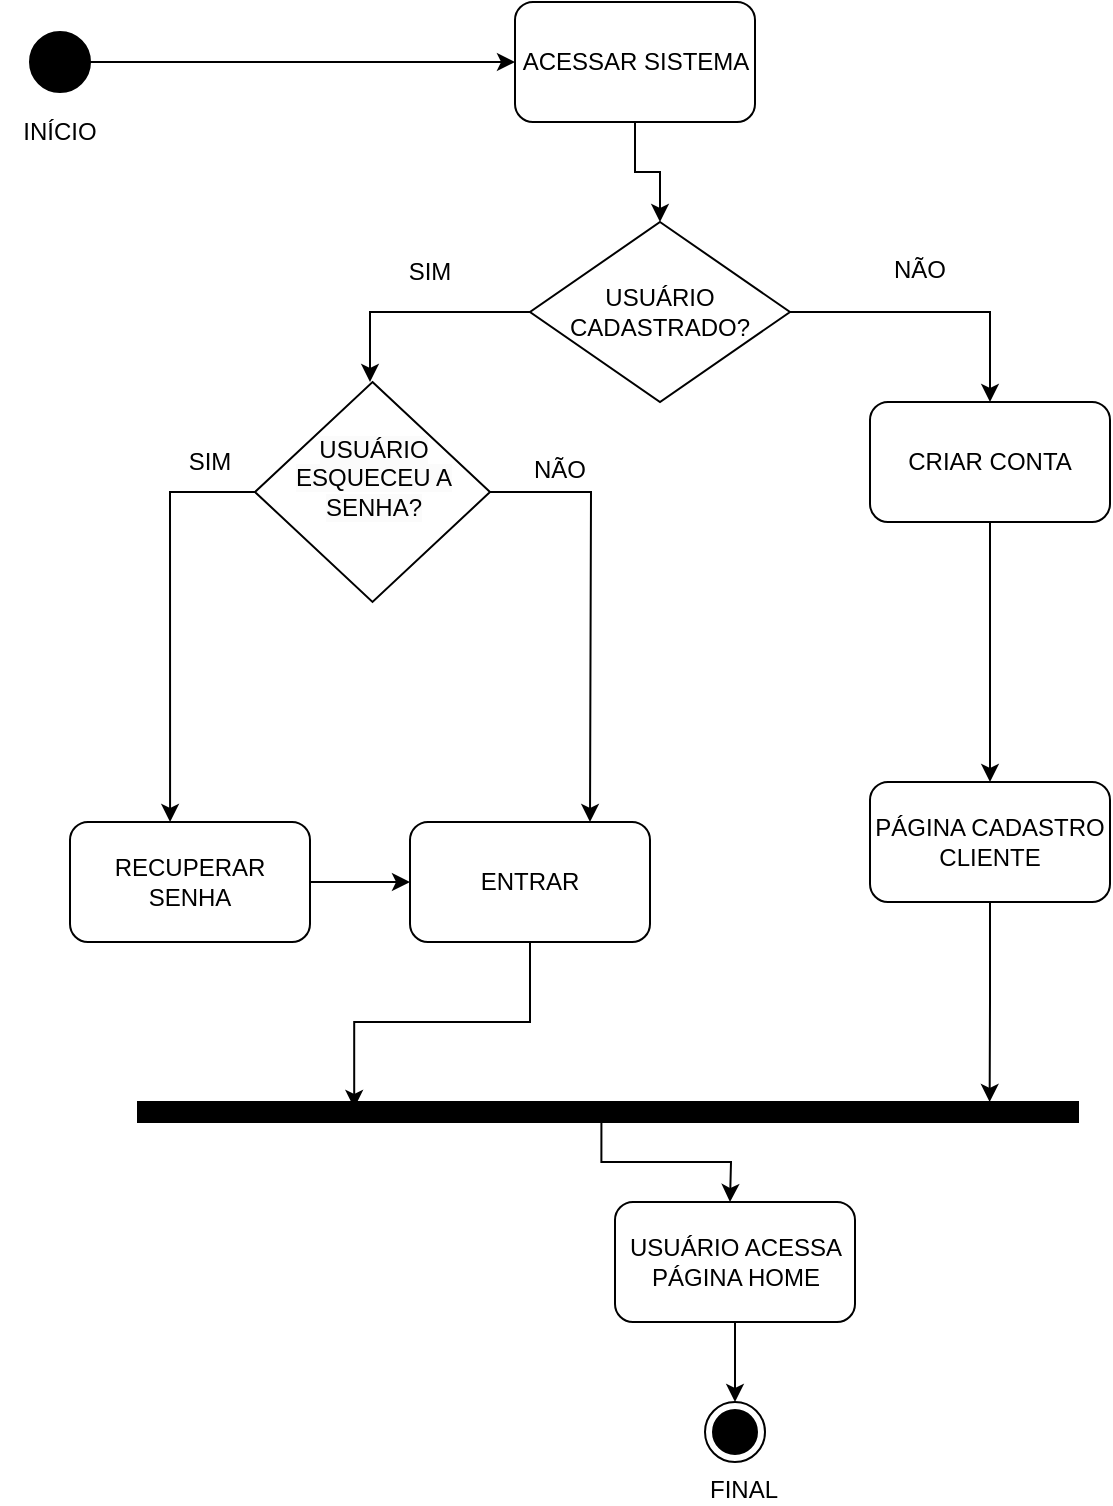 <mxfile version="22.0.4" type="google">
  <diagram name="Página-1" id="8rzo6csGEk0--IzWBMQr">
    <mxGraphModel grid="1" page="1" gridSize="10" guides="1" tooltips="1" connect="1" arrows="1" fold="1" pageScale="1" pageWidth="827" pageHeight="1169" math="0" shadow="0">
      <root>
        <mxCell id="0" />
        <mxCell id="1" parent="0" />
        <mxCell id="svCO1p63RPko5Ax2G_RM-22" style="edgeStyle=orthogonalEdgeStyle;rounded=0;orthogonalLoop=1;jettySize=auto;html=1;exitX=1;exitY=0.5;exitDx=0;exitDy=0;entryX=0;entryY=0.5;entryDx=0;entryDy=0;" edge="1" parent="1" source="svCO1p63RPko5Ax2G_RM-1" target="svCO1p63RPko5Ax2G_RM-8">
          <mxGeometry relative="1" as="geometry" />
        </mxCell>
        <mxCell id="svCO1p63RPko5Ax2G_RM-1" value="iani" style="ellipse;fillColor=strokeColor;html=1;" vertex="1" parent="1">
          <mxGeometry x="70" y="95" width="30" height="30" as="geometry" />
        </mxCell>
        <mxCell id="svCO1p63RPko5Ax2G_RM-2" value="INÍCIO" style="text;html=1;strokeColor=none;fillColor=none;align=center;verticalAlign=middle;whiteSpace=wrap;rounded=0;" vertex="1" parent="1">
          <mxGeometry x="55" y="130" width="60" height="30" as="geometry" />
        </mxCell>
        <mxCell id="svCO1p63RPko5Ax2G_RM-21" style="edgeStyle=orthogonalEdgeStyle;rounded=0;orthogonalLoop=1;jettySize=auto;html=1;exitX=0.5;exitY=1;exitDx=0;exitDy=0;entryX=0.3;entryY=0.77;entryDx=0;entryDy=0;entryPerimeter=0;" edge="1" parent="1" source="svCO1p63RPko5Ax2G_RM-3" target="svCO1p63RPko5Ax2G_RM-7">
          <mxGeometry relative="1" as="geometry">
            <mxPoint x="310" y="670" as="targetPoint" />
          </mxGeometry>
        </mxCell>
        <mxCell id="svCO1p63RPko5Ax2G_RM-3" value="ENTRAR" style="rounded=1;whiteSpace=wrap;html=1;" vertex="1" parent="1">
          <mxGeometry x="260" y="490" width="120" height="60" as="geometry" />
        </mxCell>
        <mxCell id="svCO1p63RPko5Ax2G_RM-13" style="edgeStyle=orthogonalEdgeStyle;rounded=0;orthogonalLoop=1;jettySize=auto;html=1;exitX=0;exitY=0.5;exitDx=0;exitDy=0;entryX=0.5;entryY=0;entryDx=0;entryDy=0;" edge="1" parent="1" source="svCO1p63RPko5Ax2G_RM-4">
          <mxGeometry relative="1" as="geometry">
            <mxPoint x="240" y="270" as="targetPoint" />
            <Array as="points">
              <mxPoint x="240" y="245" />
              <mxPoint x="240" y="330" />
            </Array>
          </mxGeometry>
        </mxCell>
        <mxCell id="svCO1p63RPko5Ax2G_RM-18" style="edgeStyle=orthogonalEdgeStyle;rounded=0;orthogonalLoop=1;jettySize=auto;html=1;exitX=1;exitY=0.5;exitDx=0;exitDy=0;entryX=0.5;entryY=0;entryDx=0;entryDy=0;" edge="1" parent="1" source="svCO1p63RPko5Ax2G_RM-4" target="svCO1p63RPko5Ax2G_RM-17">
          <mxGeometry relative="1" as="geometry" />
        </mxCell>
        <mxCell id="svCO1p63RPko5Ax2G_RM-4" value="USUÁRIO CADASTRADO?" style="rhombus;whiteSpace=wrap;html=1;" vertex="1" parent="1">
          <mxGeometry x="320" y="190" width="130" height="90" as="geometry" />
        </mxCell>
        <mxCell id="svCO1p63RPko5Ax2G_RM-6" value="" style="ellipse;html=1;shape=endState;fillColor=strokeColor;" vertex="1" parent="1">
          <mxGeometry x="407.5" y="780" width="30" height="30" as="geometry" />
        </mxCell>
        <mxCell id="svCO1p63RPko5Ax2G_RM-7" value="" style="html=1;points=[];perimeter=orthogonalPerimeter;fillColor=strokeColor;rotation=90;" vertex="1" parent="1">
          <mxGeometry x="354" y="400" width="10" height="470" as="geometry" />
        </mxCell>
        <mxCell id="svCO1p63RPko5Ax2G_RM-11" style="edgeStyle=orthogonalEdgeStyle;rounded=0;orthogonalLoop=1;jettySize=auto;html=1;exitX=0.5;exitY=1;exitDx=0;exitDy=0;entryX=0.5;entryY=0;entryDx=0;entryDy=0;" edge="1" parent="1" source="svCO1p63RPko5Ax2G_RM-8" target="svCO1p63RPko5Ax2G_RM-4">
          <mxGeometry relative="1" as="geometry" />
        </mxCell>
        <mxCell id="svCO1p63RPko5Ax2G_RM-8" value="ACESSAR SISTEMA" style="rounded=1;whiteSpace=wrap;html=1;" vertex="1" parent="1">
          <mxGeometry x="312.5" y="80" width="120" height="60" as="geometry" />
        </mxCell>
        <mxCell id="svCO1p63RPko5Ax2G_RM-32" style="edgeStyle=orthogonalEdgeStyle;rounded=0;orthogonalLoop=1;jettySize=auto;html=1;exitX=1;exitY=0.5;exitDx=0;exitDy=0;" edge="1" parent="1" source="svCO1p63RPko5Ax2G_RM-9">
          <mxGeometry relative="1" as="geometry">
            <mxPoint x="330" y="325" as="sourcePoint" />
            <mxPoint x="350" y="490" as="targetPoint" />
          </mxGeometry>
        </mxCell>
        <mxCell id="svCO1p63RPko5Ax2G_RM-9" value="&#xa;&lt;span style=&quot;color: rgb(0, 0, 0); font-family: Helvetica; font-size: 12px; font-style: normal; font-variant-ligatures: normal; font-variant-caps: normal; font-weight: 400; letter-spacing: normal; orphans: 2; text-align: center; text-indent: 0px; text-transform: none; widows: 2; word-spacing: 0px; -webkit-text-stroke-width: 0px; background-color: rgb(251, 251, 251); text-decoration-thickness: initial; text-decoration-style: initial; text-decoration-color: initial; float: none; display: inline !important;&quot;&gt;USUÁRIO ESQUECEU A SENHA?&lt;/span&gt;&#xa;&#xa;" style="rhombus;whiteSpace=wrap;html=1;" vertex="1" parent="1">
          <mxGeometry x="182.5" y="270" width="117.5" height="110" as="geometry" />
        </mxCell>
        <mxCell id="svCO1p63RPko5Ax2G_RM-42" style="edgeStyle=orthogonalEdgeStyle;rounded=0;orthogonalLoop=1;jettySize=auto;html=1;exitX=1;exitY=0.5;exitDx=0;exitDy=0;entryX=0;entryY=0.5;entryDx=0;entryDy=0;" edge="1" parent="1" source="svCO1p63RPko5Ax2G_RM-10" target="svCO1p63RPko5Ax2G_RM-3">
          <mxGeometry relative="1" as="geometry" />
        </mxCell>
        <mxCell id="svCO1p63RPko5Ax2G_RM-10" value="RECUPERAR SENHA" style="rounded=1;whiteSpace=wrap;html=1;" vertex="1" parent="1">
          <mxGeometry x="90" y="490" width="120" height="60" as="geometry" />
        </mxCell>
        <mxCell id="svCO1p63RPko5Ax2G_RM-12" value="SIM" style="text;html=1;strokeColor=none;fillColor=none;align=center;verticalAlign=middle;whiteSpace=wrap;rounded=0;" vertex="1" parent="1">
          <mxGeometry x="240" y="200" width="60" height="30" as="geometry" />
        </mxCell>
        <mxCell id="svCO1p63RPko5Ax2G_RM-25" style="edgeStyle=orthogonalEdgeStyle;rounded=0;orthogonalLoop=1;jettySize=auto;html=1;exitX=0.5;exitY=1;exitDx=0;exitDy=0;entryX=0.5;entryY=0;entryDx=0;entryDy=0;" edge="1" parent="1" source="svCO1p63RPko5Ax2G_RM-15" target="svCO1p63RPko5Ax2G_RM-6">
          <mxGeometry relative="1" as="geometry" />
        </mxCell>
        <mxCell id="svCO1p63RPko5Ax2G_RM-15" value="USUÁRIO ACESSA PÁGINA HOME" style="rounded=1;whiteSpace=wrap;html=1;" vertex="1" parent="1">
          <mxGeometry x="362.5" y="680" width="120" height="60" as="geometry" />
        </mxCell>
        <mxCell id="svCO1p63RPko5Ax2G_RM-16" value="PÁGINA CADASTRO CLIENTE" style="rounded=1;whiteSpace=wrap;html=1;" vertex="1" parent="1">
          <mxGeometry x="490" y="470" width="120" height="60" as="geometry" />
        </mxCell>
        <mxCell id="svCO1p63RPko5Ax2G_RM-20" style="edgeStyle=orthogonalEdgeStyle;rounded=0;orthogonalLoop=1;jettySize=auto;html=1;exitX=0.5;exitY=1;exitDx=0;exitDy=0;entryX=0.5;entryY=0;entryDx=0;entryDy=0;" edge="1" parent="1" source="svCO1p63RPko5Ax2G_RM-17" target="svCO1p63RPko5Ax2G_RM-16">
          <mxGeometry relative="1" as="geometry" />
        </mxCell>
        <mxCell id="svCO1p63RPko5Ax2G_RM-17" value="CRIAR CONTA" style="rounded=1;whiteSpace=wrap;html=1;" vertex="1" parent="1">
          <mxGeometry x="490" y="280" width="120" height="60" as="geometry" />
        </mxCell>
        <mxCell id="svCO1p63RPko5Ax2G_RM-19" value="&lt;div style=&quot;text-align: center;&quot;&gt;&lt;span style=&quot;background-color: initial;&quot;&gt;NÃO&lt;/span&gt;&lt;/div&gt;" style="text;whiteSpace=wrap;html=1;" vertex="1" parent="1">
          <mxGeometry x="500" y="200" width="30" height="20" as="geometry" />
        </mxCell>
        <mxCell id="svCO1p63RPko5Ax2G_RM-24" style="edgeStyle=orthogonalEdgeStyle;rounded=0;orthogonalLoop=1;jettySize=auto;html=1;exitX=0.5;exitY=1;exitDx=0;exitDy=0;entryX=0;entryY=0.094;entryDx=0;entryDy=0;entryPerimeter=0;" edge="1" parent="1" source="svCO1p63RPko5Ax2G_RM-16" target="svCO1p63RPko5Ax2G_RM-7">
          <mxGeometry relative="1" as="geometry">
            <mxPoint x="550" y="590" as="targetPoint" />
          </mxGeometry>
        </mxCell>
        <mxCell id="svCO1p63RPko5Ax2G_RM-26" value="&lt;div style=&quot;text-align: center;&quot;&gt;&lt;span style=&quot;background-color: initial;&quot;&gt;FINAL&lt;/span&gt;&lt;/div&gt;" style="text;whiteSpace=wrap;html=1;" vertex="1" parent="1">
          <mxGeometry x="407.5" y="810" width="30" height="20" as="geometry" />
        </mxCell>
        <mxCell id="svCO1p63RPko5Ax2G_RM-27" style="edgeStyle=orthogonalEdgeStyle;rounded=0;orthogonalLoop=1;jettySize=auto;html=1;exitX=1.05;exitY=0.507;exitDx=0;exitDy=0;exitPerimeter=0;" edge="1" parent="1" source="svCO1p63RPko5Ax2G_RM-7">
          <mxGeometry relative="1" as="geometry">
            <mxPoint x="446" y="255" as="sourcePoint" />
            <mxPoint x="420" y="680" as="targetPoint" />
          </mxGeometry>
        </mxCell>
        <mxCell id="svCO1p63RPko5Ax2G_RM-33" style="edgeStyle=orthogonalEdgeStyle;rounded=0;orthogonalLoop=1;jettySize=auto;html=1;exitX=0;exitY=0.5;exitDx=0;exitDy=0;entryX=0.417;entryY=0;entryDx=0;entryDy=0;entryPerimeter=0;" edge="1" parent="1" source="svCO1p63RPko5Ax2G_RM-9" target="svCO1p63RPko5Ax2G_RM-10">
          <mxGeometry relative="1" as="geometry" />
        </mxCell>
        <mxCell id="svCO1p63RPko5Ax2G_RM-34" value="SIM" style="text;html=1;strokeColor=none;fillColor=none;align=center;verticalAlign=middle;whiteSpace=wrap;rounded=0;" vertex="1" parent="1">
          <mxGeometry x="130" y="295" width="60" height="30" as="geometry" />
        </mxCell>
        <mxCell id="svCO1p63RPko5Ax2G_RM-35" value="&lt;div style=&quot;text-align: center;&quot;&gt;&lt;span style=&quot;background-color: initial;&quot;&gt;NÃO&lt;/span&gt;&lt;/div&gt;" style="text;whiteSpace=wrap;html=1;" vertex="1" parent="1">
          <mxGeometry x="320" y="300" width="27.5" height="20" as="geometry" />
        </mxCell>
      </root>
    </mxGraphModel>
  </diagram>
</mxfile>
